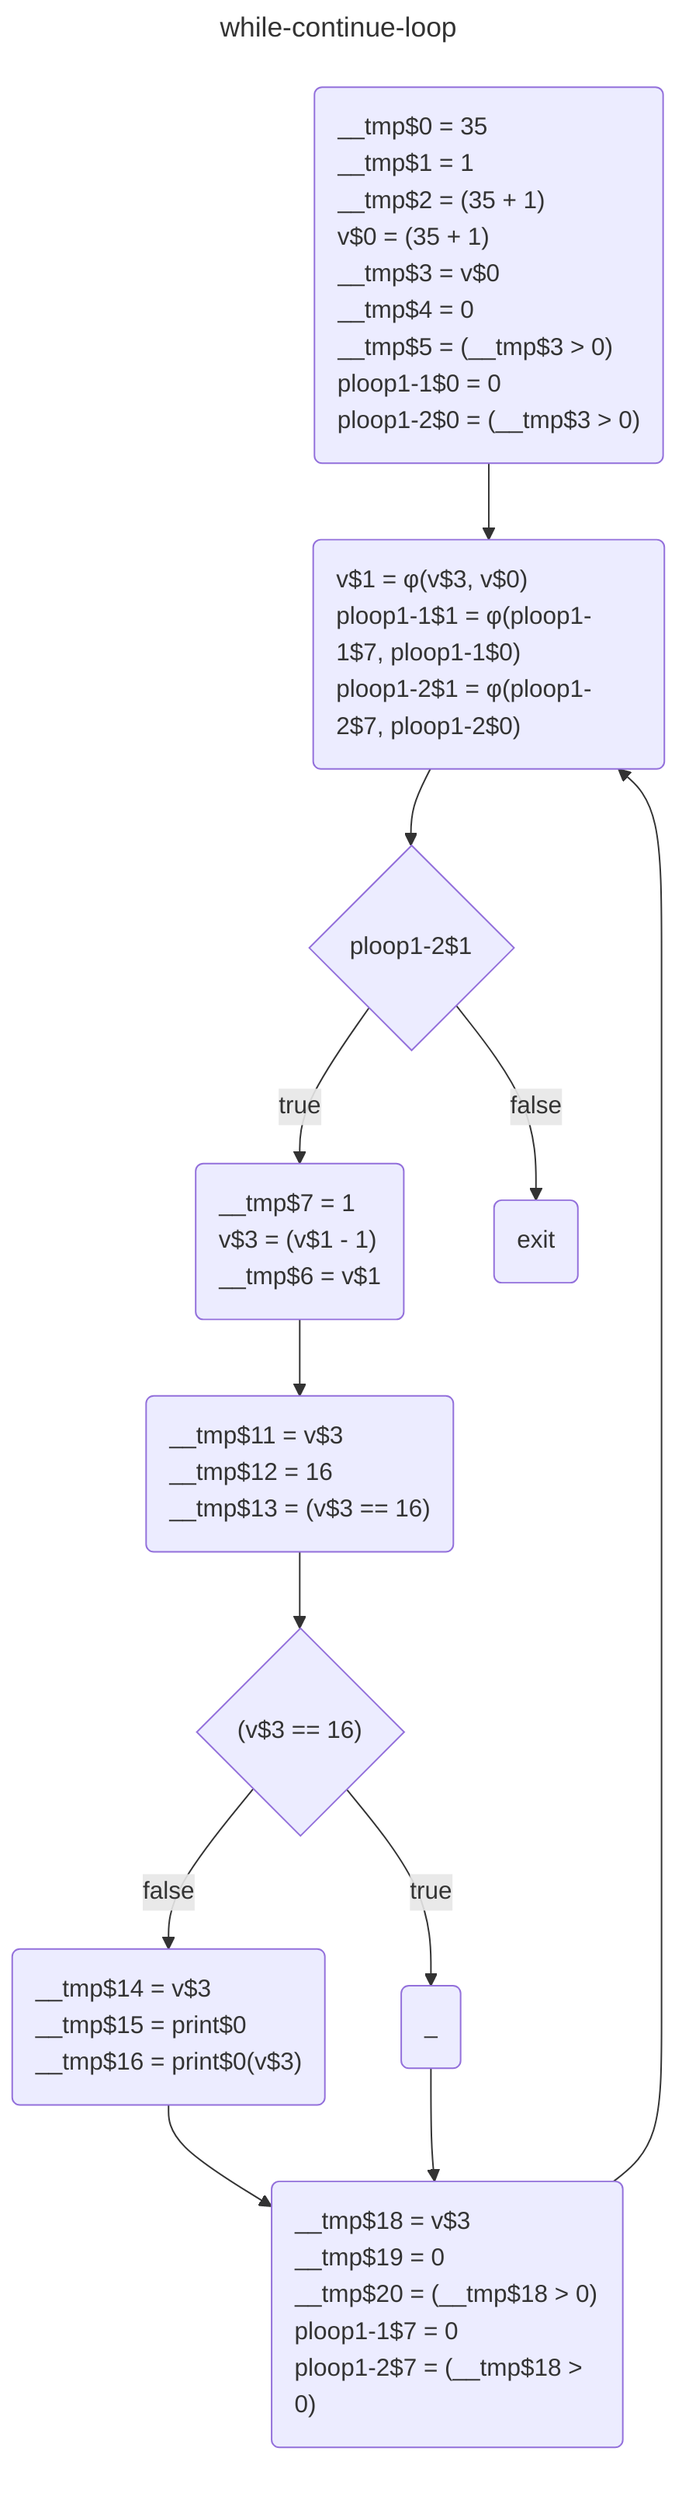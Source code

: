 ---
title: while-continue-loop
---
flowchart TD
	while_start$31("v$1 = φ(v$3, v$0)<br>ploop1-1$1 = φ(ploop1-1$7, ploop1-1$0)<br>ploop1-2$1 = φ(ploop1-2$7, ploop1-2$0)"):::defstyle
	if_merged$38("__tmp$14 = v$3<br>__tmp$15 = print$0<br>__tmp$16 = print$0(v$3)"):::defstyle
	entry$30("__tmp$0 = 35<br>__tmp$1 = 1<br>__tmp$2 = (35 + 1)<br>v$0 = (35 + 1)<br>__tmp$3 = v$0<br>__tmp$4 = 0<br>__tmp$5 = (__tmp$3 > 0)<br>ploop1-1$0 = 0<br>ploop1-2$0 = (__tmp$3 > 0)"):::defstyle
	cond$32{"ploop1-2$1"}:::defstyle
	while_body$33("__tmp$7 = 1<br>v$3 = (v$1 - 1)<br>__tmp$6 = v$1"):::defstyle
	cond$35{"(v$3 == 16)"}:::defstyle
	null$37("__tmp$18 = v$3<br>__tmp$19 = 0<br>__tmp$20 = (__tmp$18 > 0)<br>ploop1-1$7 = 0<br>ploop1-2$7 = (__tmp$18 > 0)"):::defstyle
	if_true$36("_"):::defstyle
	if_cond$34("__tmp$11 = v$3<br>__tmp$12 = 16<br>__tmp$13 = (v$3 == 16)"):::defstyle
	while_exit$39("exit"):::defstyle
	entry$30 -->  while_start$31
	while_start$31 -->  cond$32
	if_merged$38 -->  null$37
	cond$32 --> |"true"| while_body$33
	null$37 -->  while_start$31
	cond$35 --> |"true"| if_true$36
	while_body$33 -->  if_cond$34
	cond$32 --> |"false"| while_exit$39
	if_cond$34 -->  cond$35
	if_true$36 -->  null$37
	cond$35 --> |"false"| if_merged$38
classDef defstyle text-align: left;